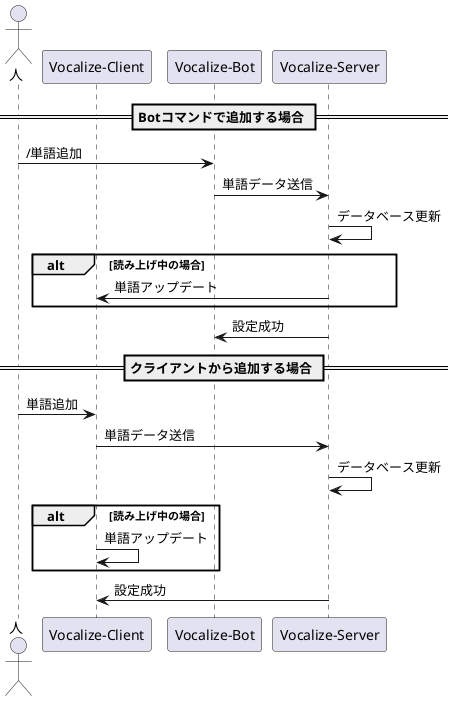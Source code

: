@startuml add_word
actor 人 as User
participant "Vocalize-Client" as Client
participant "Vocalize-Bot" as Bot
participant "Vocalize-Server" as Server

== Botコマンドで追加する場合 ==
User -> Bot: /単語追加
Bot -> Server: 単語データ送信
Server -> Server: データベース更新

alt 読み上げ中の場合
    Server -> Client: 単語アップデート
end

Server -> Bot: 設定成功

== クライアントから追加する場合 ==
User -> Client: 単語追加
Client -> Server: 単語データ送信
Server -> Server: データベース更新

alt 読み上げ中の場合
    Client -> Client: 単語アップデート
end

Server -> Client: 設定成功

@enduml
